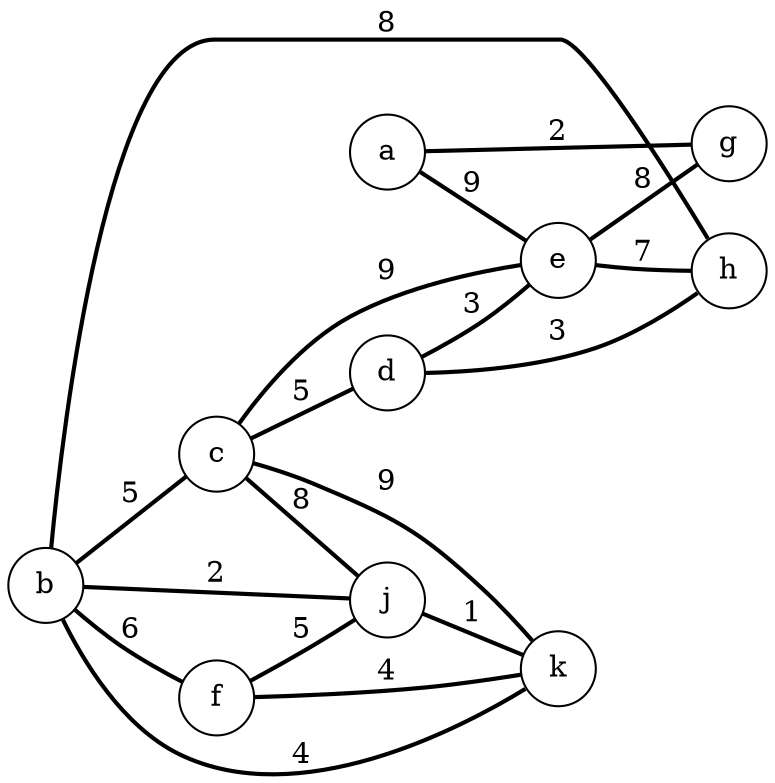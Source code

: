 digraph g {
	rankdir = LR;	node[shape=circle style=filled];
	a[name="a", fillcolor="white"];
	g[name="g", fillcolor="white"];
	e[name="e", fillcolor="white"];
	b[name="b", fillcolor="white"];
	f[name="f", fillcolor="white"];
	c[name="c", fillcolor="white"];
	j[name="j", fillcolor="white"];
	h[name="h", fillcolor="white"];
	k[name="k", fillcolor="white"];
	d[name="d", fillcolor="white"];

	edge[dir = none];
	a -> g[penwidth=2, color="black", label="2"];
	a -> e[penwidth=2, color="black", label="9"];
	e -> g[penwidth=2, color="black", label="8"];
	e -> h[penwidth=2, color="black", label="7"];
	b -> f[penwidth=2, color="black", label="6"];
	b -> c[penwidth=2, color="black", label="5"];
	b -> j[penwidth=2, color="black", label="2"];
	b -> h[penwidth=2, color="black", label="8"];
	b -> k[penwidth=2, color="black", label="4"];
	f -> k[penwidth=2, color="black", label="4"];
	f -> j[penwidth=2, color="black", label="5"];
	c -> d[penwidth=2, color="black", label="5"];
	c -> j[penwidth=2, color="black", label="8"];
	c -> k[penwidth=2, color="black", label="9"];
	c -> e[penwidth=2, color="black", label="9"];
	j -> k[penwidth=2, color="black", label="1"];
	d -> e[penwidth=2, color="black", label="3"];
	d -> h[penwidth=2, color="black", label="3"];
}
